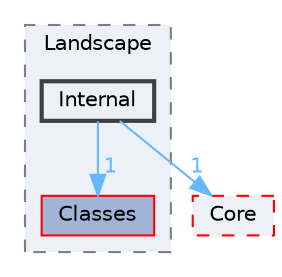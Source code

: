 digraph "Internal"
{
 // INTERACTIVE_SVG=YES
 // LATEX_PDF_SIZE
  bgcolor="transparent";
  edge [fontname=Helvetica,fontsize=10,labelfontname=Helvetica,labelfontsize=10];
  node [fontname=Helvetica,fontsize=10,shape=box,height=0.2,width=0.4];
  compound=true
  subgraph clusterdir_1609d6a187a21f83be9db2b943dcc260 {
    graph [ bgcolor="#edf0f7", pencolor="grey50", label="Landscape", fontname=Helvetica,fontsize=10 style="filled,dashed", URL="dir_1609d6a187a21f83be9db2b943dcc260.html",tooltip=""]
  dir_20d1504460f7dc953dd2479317905424 [label="Classes", fillcolor="#a2b4d6", color="red", style="filled", URL="dir_20d1504460f7dc953dd2479317905424.html",tooltip=""];
  dir_aa68307fbe1f98f98d66daac3f7be801 [label="Internal", fillcolor="#edf0f7", color="grey25", style="filled,bold", URL="dir_aa68307fbe1f98f98d66daac3f7be801.html",tooltip=""];
  }
  dir_0e6cddcc9caa1238c7f3774224afaa45 [label="Core", fillcolor="#edf0f7", color="red", style="filled,dashed", URL="dir_0e6cddcc9caa1238c7f3774224afaa45.html",tooltip=""];
  dir_aa68307fbe1f98f98d66daac3f7be801->dir_0e6cddcc9caa1238c7f3774224afaa45 [headlabel="1", labeldistance=1.5 headhref="dir_000524_000266.html" href="dir_000524_000266.html" color="steelblue1" fontcolor="steelblue1"];
  dir_aa68307fbe1f98f98d66daac3f7be801->dir_20d1504460f7dc953dd2479317905424 [headlabel="1", labeldistance=1.5 headhref="dir_000524_000197.html" href="dir_000524_000197.html" color="steelblue1" fontcolor="steelblue1"];
}

